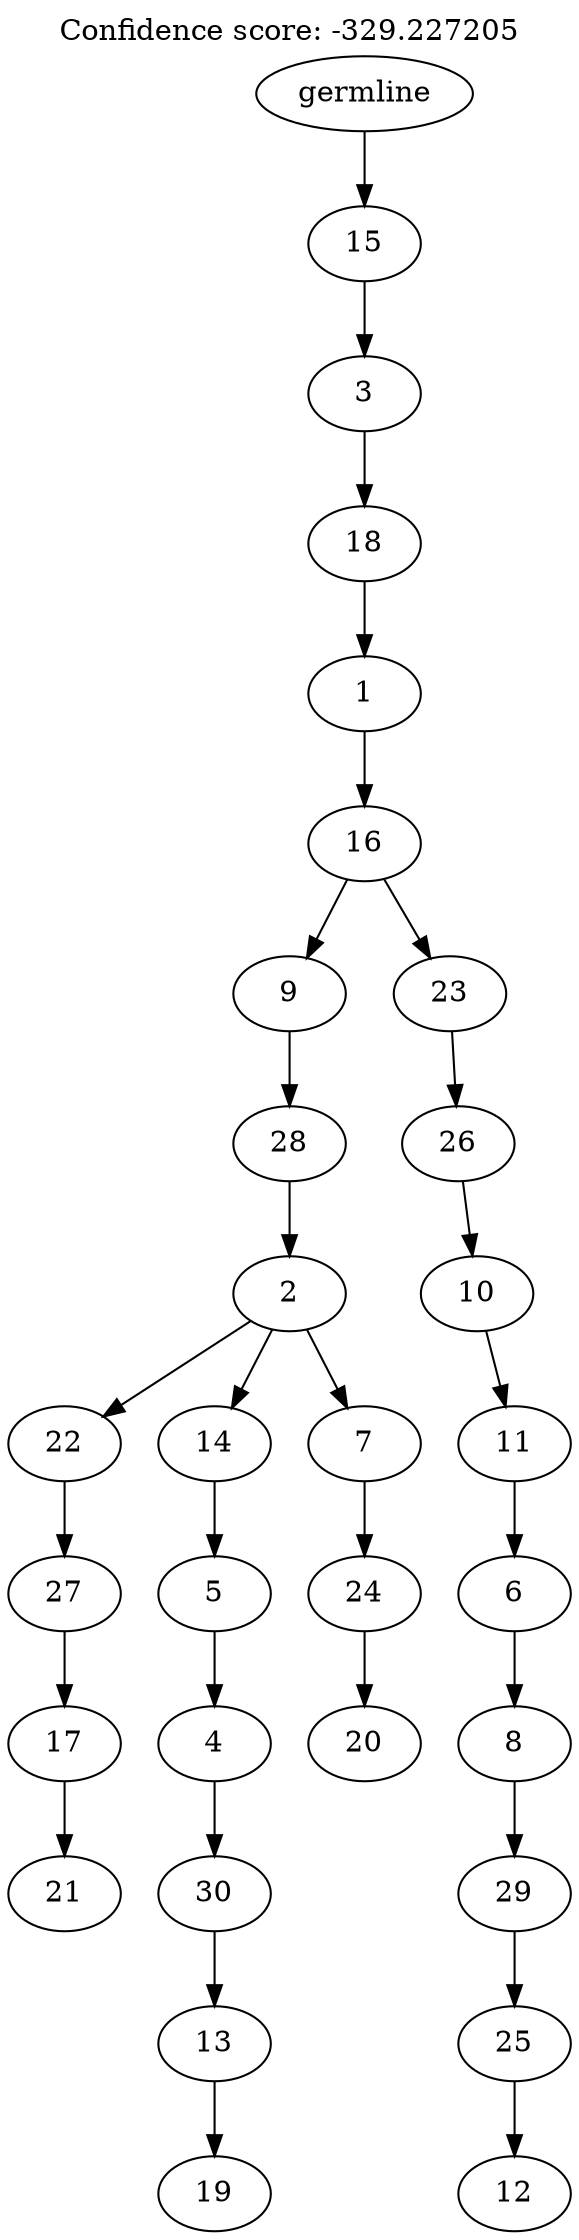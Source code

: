 digraph g {
	"29" -> "30";
	"30" [label="21"];
	"28" -> "29";
	"29" [label="17"];
	"27" -> "28";
	"28" [label="27"];
	"25" -> "26";
	"26" [label="19"];
	"24" -> "25";
	"25" [label="13"];
	"23" -> "24";
	"24" [label="30"];
	"22" -> "23";
	"23" [label="4"];
	"21" -> "22";
	"22" [label="5"];
	"19" -> "20";
	"20" [label="20"];
	"18" -> "19";
	"19" [label="24"];
	"17" -> "18";
	"18" [label="7"];
	"17" -> "21";
	"21" [label="14"];
	"17" -> "27";
	"27" [label="22"];
	"16" -> "17";
	"17" [label="2"];
	"15" -> "16";
	"16" [label="28"];
	"13" -> "14";
	"14" [label="12"];
	"12" -> "13";
	"13" [label="25"];
	"11" -> "12";
	"12" [label="29"];
	"10" -> "11";
	"11" [label="8"];
	"9" -> "10";
	"10" [label="6"];
	"8" -> "9";
	"9" [label="11"];
	"7" -> "8";
	"8" [label="10"];
	"6" -> "7";
	"7" [label="26"];
	"5" -> "6";
	"6" [label="23"];
	"5" -> "15";
	"15" [label="9"];
	"4" -> "5";
	"5" [label="16"];
	"3" -> "4";
	"4" [label="1"];
	"2" -> "3";
	"3" [label="18"];
	"1" -> "2";
	"2" [label="3"];
	"0" -> "1";
	"1" [label="15"];
	"0" [label="germline"];
	labelloc="t";
	label="Confidence score: -329.227205";
}

